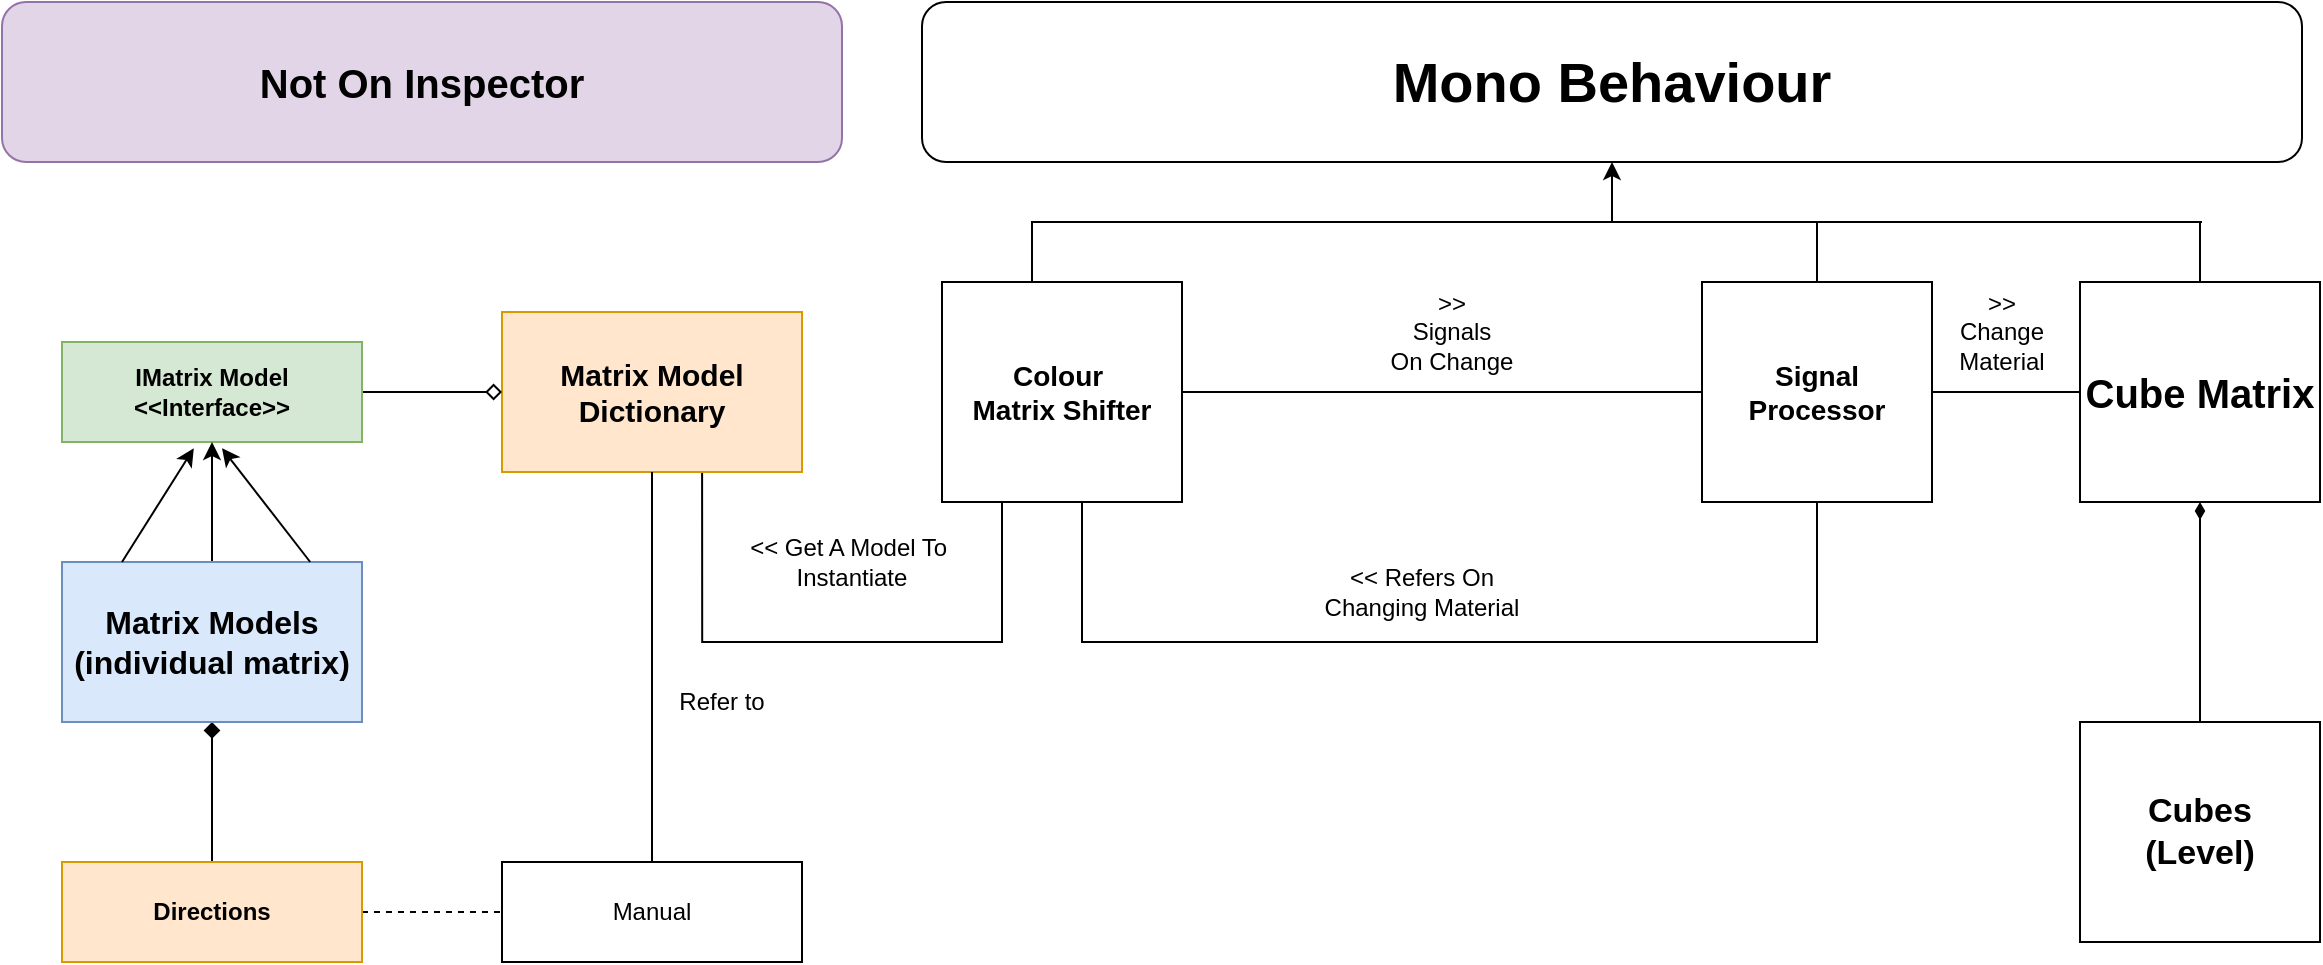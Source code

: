 <mxfile version="23.1.1" type="device">
  <diagram id="C5RBs43oDa-KdzZeNtuy" name="Page-1">
    <mxGraphModel dx="1185" dy="632" grid="1" gridSize="10" guides="1" tooltips="1" connect="1" arrows="1" fold="1" page="1" pageScale="1" pageWidth="1169" pageHeight="827" math="0" shadow="0">
      <root>
        <mxCell id="WIyWlLk6GJQsqaUBKTNV-0" />
        <mxCell id="WIyWlLk6GJQsqaUBKTNV-1" parent="WIyWlLk6GJQsqaUBKTNV-0" />
        <mxCell id="b6auqr88X2530byy-Ylc-60" value="&lt;font size=&quot;1&quot;&gt;&lt;b style=&quot;font-size: 28px;&quot;&gt;Mono Behaviour&lt;/b&gt;&lt;/font&gt;" style="rounded=1;whiteSpace=wrap;html=1;" parent="WIyWlLk6GJQsqaUBKTNV-1" vertex="1">
          <mxGeometry x="470" y="20" width="690" height="80" as="geometry" />
        </mxCell>
        <mxCell id="b6auqr88X2530byy-Ylc-82" style="edgeStyle=orthogonalEdgeStyle;rounded=0;orthogonalLoop=1;jettySize=auto;html=1;entryX=0;entryY=0.5;entryDx=0;entryDy=0;endArrow=none;endFill=0;" parent="WIyWlLk6GJQsqaUBKTNV-1" source="b6auqr88X2530byy-Ylc-61" target="b6auqr88X2530byy-Ylc-63" edge="1">
          <mxGeometry relative="1" as="geometry" />
        </mxCell>
        <mxCell id="b6auqr88X2530byy-Ylc-61" value="&lt;div&gt;&lt;b&gt;&lt;font style=&quot;font-size: 14px;&quot;&gt;Colour&amp;nbsp;&lt;/font&gt;&lt;/b&gt;&lt;/div&gt;&lt;div&gt;&lt;b&gt;&lt;font style=&quot;font-size: 14px;&quot;&gt;Matrix Shifter&lt;/font&gt;&lt;/b&gt;&lt;/div&gt;" style="rounded=0;whiteSpace=wrap;html=1;" parent="WIyWlLk6GJQsqaUBKTNV-1" vertex="1">
          <mxGeometry x="480" y="160" width="120" height="110" as="geometry" />
        </mxCell>
        <mxCell id="b6auqr88X2530byy-Ylc-66" style="edgeStyle=orthogonalEdgeStyle;rounded=0;orthogonalLoop=1;jettySize=auto;html=1;exitX=0.5;exitY=0;exitDx=0;exitDy=0;entryX=0.5;entryY=1;entryDx=0;entryDy=0;" parent="WIyWlLk6GJQsqaUBKTNV-1" target="b6auqr88X2530byy-Ylc-60" edge="1">
          <mxGeometry relative="1" as="geometry">
            <Array as="points">
              <mxPoint x="525" y="130" />
              <mxPoint x="815" y="130" />
            </Array>
            <mxPoint x="525" y="160" as="sourcePoint" />
          </mxGeometry>
        </mxCell>
        <mxCell id="b6auqr88X2530byy-Ylc-103" style="edgeStyle=orthogonalEdgeStyle;rounded=0;orthogonalLoop=1;jettySize=auto;html=1;endArrow=none;endFill=0;entryX=0.667;entryY=0.971;entryDx=0;entryDy=0;entryPerimeter=0;" parent="WIyWlLk6GJQsqaUBKTNV-1" edge="1" target="b6auqr88X2530byy-Ylc-92">
          <mxGeometry relative="1" as="geometry">
            <mxPoint x="360" y="340" as="targetPoint" />
            <mxPoint x="500" y="270" as="sourcePoint" />
            <Array as="points">
              <mxPoint x="510" y="270" />
              <mxPoint x="510" y="340" />
              <mxPoint x="360" y="340" />
            </Array>
          </mxGeometry>
        </mxCell>
        <mxCell id="b6auqr88X2530byy-Ylc-78" style="edgeStyle=orthogonalEdgeStyle;rounded=0;orthogonalLoop=1;jettySize=auto;html=1;endArrow=none;endFill=0;" parent="WIyWlLk6GJQsqaUBKTNV-1" source="b6auqr88X2530byy-Ylc-63" edge="1">
          <mxGeometry relative="1" as="geometry">
            <mxPoint x="917.5" y="130" as="targetPoint" />
          </mxGeometry>
        </mxCell>
        <mxCell id="b6auqr88X2530byy-Ylc-81" style="edgeStyle=orthogonalEdgeStyle;rounded=0;orthogonalLoop=1;jettySize=auto;html=1;entryX=0.75;entryY=1;entryDx=0;entryDy=0;endArrow=none;endFill=0;" parent="WIyWlLk6GJQsqaUBKTNV-1" source="b6auqr88X2530byy-Ylc-63" edge="1">
          <mxGeometry relative="1" as="geometry">
            <mxPoint x="555" y="270" as="targetPoint" />
            <Array as="points">
              <mxPoint x="918" y="340" />
              <mxPoint x="550" y="340" />
              <mxPoint x="550" y="270" />
            </Array>
          </mxGeometry>
        </mxCell>
        <mxCell id="b6auqr88X2530byy-Ylc-86" style="edgeStyle=orthogonalEdgeStyle;rounded=0;orthogonalLoop=1;jettySize=auto;html=1;entryX=0;entryY=0.5;entryDx=0;entryDy=0;endArrow=none;endFill=0;" parent="WIyWlLk6GJQsqaUBKTNV-1" source="b6auqr88X2530byy-Ylc-63" target="b6auqr88X2530byy-Ylc-64" edge="1">
          <mxGeometry relative="1" as="geometry" />
        </mxCell>
        <mxCell id="b6auqr88X2530byy-Ylc-63" value="&lt;font style=&quot;font-size: 14px;&quot;&gt;&lt;b&gt;Signal Processor&lt;/b&gt;&lt;/font&gt;" style="rounded=0;whiteSpace=wrap;html=1;" parent="WIyWlLk6GJQsqaUBKTNV-1" vertex="1">
          <mxGeometry x="860" y="160" width="115" height="110" as="geometry" />
        </mxCell>
        <mxCell id="b6auqr88X2530byy-Ylc-79" style="edgeStyle=orthogonalEdgeStyle;rounded=0;orthogonalLoop=1;jettySize=auto;html=1;endArrow=none;endFill=0;" parent="WIyWlLk6GJQsqaUBKTNV-1" source="b6auqr88X2530byy-Ylc-64" edge="1">
          <mxGeometry relative="1" as="geometry">
            <mxPoint x="1109" y="130" as="targetPoint" />
          </mxGeometry>
        </mxCell>
        <mxCell id="b6auqr88X2530byy-Ylc-64" value="&lt;b&gt;&lt;font style=&quot;font-size: 20px;&quot;&gt;Cube Matrix&lt;/font&gt;&lt;/b&gt;" style="rounded=0;whiteSpace=wrap;html=1;" parent="WIyWlLk6GJQsqaUBKTNV-1" vertex="1">
          <mxGeometry x="1049" y="160" width="120" height="110" as="geometry" />
        </mxCell>
        <mxCell id="b6auqr88X2530byy-Ylc-69" value="" style="endArrow=none;html=1;rounded=0;" parent="WIyWlLk6GJQsqaUBKTNV-1" edge="1">
          <mxGeometry width="50" height="50" relative="1" as="geometry">
            <mxPoint x="1110" y="130" as="sourcePoint" />
            <mxPoint x="810" y="130" as="targetPoint" />
          </mxGeometry>
        </mxCell>
        <mxCell id="b6auqr88X2530byy-Ylc-83" value="&lt;div&gt;&amp;gt;&amp;gt;&lt;/div&gt;&lt;div&gt;Signals&lt;/div&gt;&lt;div&gt;On Change&lt;br&gt;&lt;/div&gt;" style="text;html=1;strokeColor=none;fillColor=none;align=center;verticalAlign=middle;whiteSpace=wrap;rounded=0;" parent="WIyWlLk6GJQsqaUBKTNV-1" vertex="1">
          <mxGeometry x="700" y="150" width="70" height="70" as="geometry" />
        </mxCell>
        <mxCell id="b6auqr88X2530byy-Ylc-84" value="&lt;div&gt;&amp;gt;&amp;gt;&lt;br&gt;&lt;/div&gt;&lt;div&gt;Change&lt;/div&gt;&lt;div&gt;Material&lt;br&gt;&lt;/div&gt;" style="text;html=1;strokeColor=none;fillColor=none;align=center;verticalAlign=middle;whiteSpace=wrap;rounded=0;" parent="WIyWlLk6GJQsqaUBKTNV-1" vertex="1">
          <mxGeometry x="980" y="160" width="60" height="50" as="geometry" />
        </mxCell>
        <mxCell id="b6auqr88X2530byy-Ylc-85" value="&amp;lt;&amp;lt; Refers On Changing Material" style="text;html=1;strokeColor=none;fillColor=none;align=center;verticalAlign=middle;whiteSpace=wrap;rounded=0;" parent="WIyWlLk6GJQsqaUBKTNV-1" vertex="1">
          <mxGeometry x="660" y="300" width="120" height="30" as="geometry" />
        </mxCell>
        <mxCell id="b6auqr88X2530byy-Ylc-87" value="&lt;font style=&quot;font-size: 20px;&quot;&gt;&lt;b&gt;Not On Inspector&lt;br&gt;&lt;/b&gt;&lt;/font&gt;" style="rounded=1;whiteSpace=wrap;html=1;fillColor=#e1d5e7;strokeColor=#9673a6;" parent="WIyWlLk6GJQsqaUBKTNV-1" vertex="1">
          <mxGeometry x="10" y="20" width="420" height="80" as="geometry" />
        </mxCell>
        <mxCell id="b6auqr88X2530byy-Ylc-92" value="&lt;b style=&quot;font-size: 15px;&quot;&gt;Matrix Model Dictionary&lt;br&gt;&lt;/b&gt;" style="rounded=0;whiteSpace=wrap;html=1;fillColor=#ffe6cc;strokeColor=#d79b00;" parent="WIyWlLk6GJQsqaUBKTNV-1" vertex="1">
          <mxGeometry x="260" y="175" width="150" height="80" as="geometry" />
        </mxCell>
        <mxCell id="b6auqr88X2530byy-Ylc-101" style="edgeStyle=orthogonalEdgeStyle;rounded=0;orthogonalLoop=1;jettySize=auto;html=1;entryX=0;entryY=0.5;entryDx=0;entryDy=0;endArrow=diamond;endFill=0;" parent="WIyWlLk6GJQsqaUBKTNV-1" source="b6auqr88X2530byy-Ylc-93" target="b6auqr88X2530byy-Ylc-92" edge="1">
          <mxGeometry relative="1" as="geometry" />
        </mxCell>
        <mxCell id="b6auqr88X2530byy-Ylc-93" value="&lt;div&gt;&lt;b&gt;IMatrix Model&lt;/b&gt;&lt;/div&gt;&lt;div&gt;&lt;b&gt;&amp;lt;&amp;lt;Interface&amp;gt;&amp;gt;&lt;br&gt;&lt;/b&gt;&lt;/div&gt;" style="rounded=0;whiteSpace=wrap;html=1;fillColor=#d5e8d4;strokeColor=#82b366;" parent="WIyWlLk6GJQsqaUBKTNV-1" vertex="1">
          <mxGeometry x="40" y="190" width="150" height="50" as="geometry" />
        </mxCell>
        <mxCell id="b6auqr88X2530byy-Ylc-96" style="edgeStyle=orthogonalEdgeStyle;rounded=0;orthogonalLoop=1;jettySize=auto;html=1;entryX=0.5;entryY=1;entryDx=0;entryDy=0;" parent="WIyWlLk6GJQsqaUBKTNV-1" source="b6auqr88X2530byy-Ylc-94" target="b6auqr88X2530byy-Ylc-93" edge="1">
          <mxGeometry relative="1" as="geometry" />
        </mxCell>
        <mxCell id="b6auqr88X2530byy-Ylc-102" style="edgeStyle=orthogonalEdgeStyle;rounded=0;orthogonalLoop=1;jettySize=auto;html=1;entryX=0.5;entryY=0;entryDx=0;entryDy=0;endArrow=none;endFill=0;startArrow=diamond;startFill=1;" parent="WIyWlLk6GJQsqaUBKTNV-1" source="b6auqr88X2530byy-Ylc-94" target="b6auqr88X2530byy-Ylc-95" edge="1">
          <mxGeometry relative="1" as="geometry" />
        </mxCell>
        <mxCell id="b6auqr88X2530byy-Ylc-94" value="&lt;div&gt;&lt;font style=&quot;font-size: 16px;&quot;&gt;&lt;b&gt;Matrix Models&lt;/b&gt;&lt;/font&gt;&lt;/div&gt;&lt;div&gt;&lt;font style=&quot;font-size: 16px;&quot;&gt;&lt;b&gt;(individual matrix)&lt;br&gt;&lt;/b&gt;&lt;/font&gt;&lt;/div&gt;" style="rounded=0;whiteSpace=wrap;html=1;fillColor=#dae8fc;strokeColor=#6c8ebf;" parent="WIyWlLk6GJQsqaUBKTNV-1" vertex="1">
          <mxGeometry x="40" y="300" width="150" height="80" as="geometry" />
        </mxCell>
        <mxCell id="YxMhDLJxddu09pw-Xl-6-8" style="edgeStyle=orthogonalEdgeStyle;rounded=0;orthogonalLoop=1;jettySize=auto;html=1;entryX=0;entryY=0.5;entryDx=0;entryDy=0;endArrow=none;endFill=0;dashed=1;" edge="1" parent="WIyWlLk6GJQsqaUBKTNV-1" source="b6auqr88X2530byy-Ylc-95" target="YxMhDLJxddu09pw-Xl-6-0">
          <mxGeometry relative="1" as="geometry" />
        </mxCell>
        <mxCell id="b6auqr88X2530byy-Ylc-95" value="&lt;b&gt;Directions&lt;/b&gt;" style="rounded=0;whiteSpace=wrap;html=1;fillColor=#ffe6cc;strokeColor=#d79b00;" parent="WIyWlLk6GJQsqaUBKTNV-1" vertex="1">
          <mxGeometry x="40" y="450" width="150" height="50" as="geometry" />
        </mxCell>
        <mxCell id="b6auqr88X2530byy-Ylc-98" value="" style="endArrow=classic;html=1;rounded=0;entryX=0.5;entryY=1;entryDx=0;entryDy=0;exitX=0.794;exitY=-0.039;exitDx=0;exitDy=0;exitPerimeter=0;" parent="WIyWlLk6GJQsqaUBKTNV-1" edge="1">
          <mxGeometry width="50" height="50" relative="1" as="geometry">
            <mxPoint x="164.1" y="300.0" as="sourcePoint" />
            <mxPoint x="120" y="243.12" as="targetPoint" />
          </mxGeometry>
        </mxCell>
        <mxCell id="b6auqr88X2530byy-Ylc-100" value="" style="endArrow=classic;html=1;rounded=0;exitX=0.794;exitY=-0.039;exitDx=0;exitDy=0;exitPerimeter=0;" parent="WIyWlLk6GJQsqaUBKTNV-1" edge="1">
          <mxGeometry width="50" height="50" relative="1" as="geometry">
            <mxPoint x="70.0" y="300.0" as="sourcePoint" />
            <mxPoint x="105.9" y="243.12" as="targetPoint" />
          </mxGeometry>
        </mxCell>
        <mxCell id="b6auqr88X2530byy-Ylc-106" value="&lt;div&gt;&amp;lt;&amp;lt; Get A Model To&amp;nbsp;&lt;/div&gt;&lt;div&gt;Instantiate &lt;br&gt;&lt;/div&gt;" style="text;html=1;strokeColor=none;fillColor=none;align=center;verticalAlign=middle;whiteSpace=wrap;rounded=0;" parent="WIyWlLk6GJQsqaUBKTNV-1" vertex="1">
          <mxGeometry x="330" y="270" width="210" height="60" as="geometry" />
        </mxCell>
        <mxCell id="b6auqr88X2530byy-Ylc-109" style="edgeStyle=orthogonalEdgeStyle;rounded=0;orthogonalLoop=1;jettySize=auto;html=1;endArrow=diamondThin;endFill=1;" parent="WIyWlLk6GJQsqaUBKTNV-1" source="b6auqr88X2530byy-Ylc-107" target="b6auqr88X2530byy-Ylc-64" edge="1">
          <mxGeometry relative="1" as="geometry" />
        </mxCell>
        <mxCell id="b6auqr88X2530byy-Ylc-107" value="&lt;div style=&quot;font-size: 17px;&quot;&gt;&lt;font style=&quot;font-size: 17px;&quot;&gt;&lt;b&gt;Cubes&lt;/b&gt;&lt;/font&gt;&lt;/div&gt;&lt;div style=&quot;font-size: 17px;&quot;&gt;&lt;font style=&quot;font-size: 17px;&quot;&gt;&lt;b&gt;&lt;font style=&quot;font-size: 17px;&quot;&gt;(Level)&lt;/font&gt;&lt;br&gt;&lt;/b&gt;&lt;/font&gt;&lt;/div&gt;" style="rounded=0;whiteSpace=wrap;html=1;" parent="WIyWlLk6GJQsqaUBKTNV-1" vertex="1">
          <mxGeometry x="1049" y="380" width="120" height="110" as="geometry" />
        </mxCell>
        <mxCell id="YxMhDLJxddu09pw-Xl-6-3" style="edgeStyle=orthogonalEdgeStyle;rounded=0;orthogonalLoop=1;jettySize=auto;html=1;endArrow=none;endFill=0;" edge="1" parent="WIyWlLk6GJQsqaUBKTNV-1" source="YxMhDLJxddu09pw-Xl-6-0" target="b6auqr88X2530byy-Ylc-92">
          <mxGeometry relative="1" as="geometry" />
        </mxCell>
        <mxCell id="YxMhDLJxddu09pw-Xl-6-0" value="Manual" style="rounded=0;whiteSpace=wrap;html=1;" vertex="1" parent="WIyWlLk6GJQsqaUBKTNV-1">
          <mxGeometry x="260" y="450" width="150" height="50" as="geometry" />
        </mxCell>
        <mxCell id="YxMhDLJxddu09pw-Xl-6-7" value="Refer to" style="text;html=1;strokeColor=none;fillColor=none;align=center;verticalAlign=middle;whiteSpace=wrap;rounded=0;" vertex="1" parent="WIyWlLk6GJQsqaUBKTNV-1">
          <mxGeometry x="340" y="340" width="60" height="60" as="geometry" />
        </mxCell>
      </root>
    </mxGraphModel>
  </diagram>
</mxfile>
